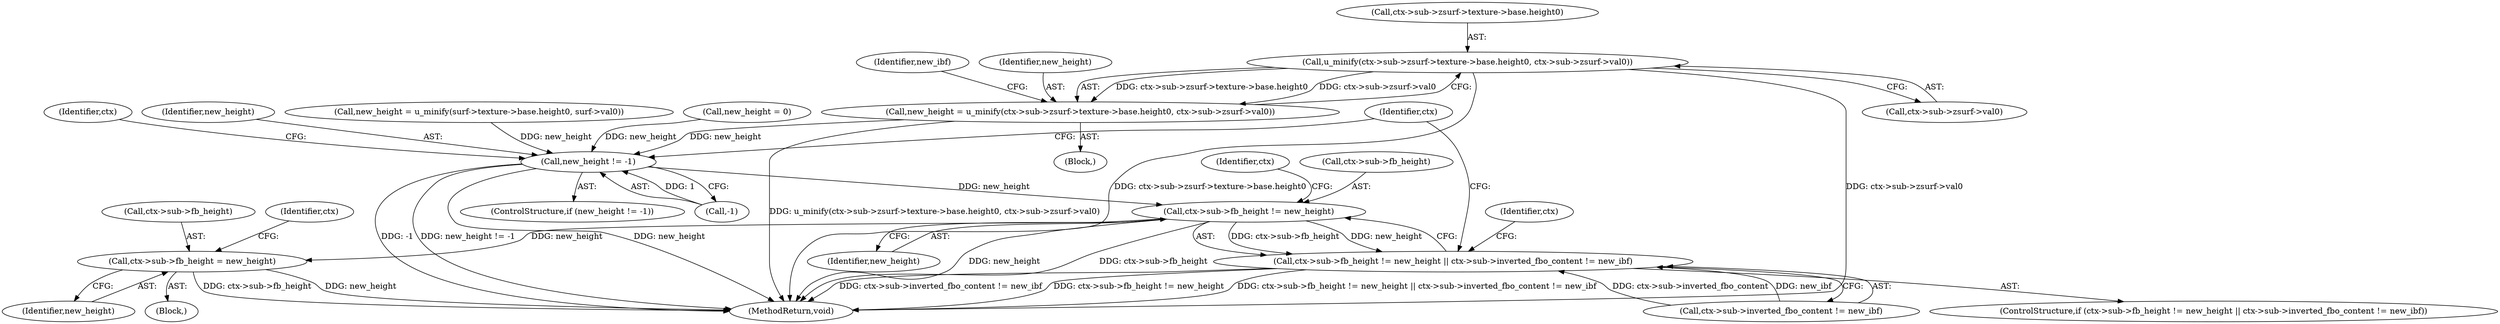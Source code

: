 digraph "0_virglrenderer_48f67f60967f963b698ec8df57ec6912a43d6282_0@pointer" {
"1000332" [label="(Call,u_minify(ctx->sub->zsurf->texture->base.height0, ctx->sub->zsurf->val0))"];
"1000330" [label="(Call,new_height = u_minify(ctx->sub->zsurf->texture->base.height0, ctx->sub->zsurf->val0))"];
"1000437" [label="(Call,new_height != -1)"];
"1000444" [label="(Call,ctx->sub->fb_height != new_height)"];
"1000443" [label="(Call,ctx->sub->fb_height != new_height || ctx->sub->inverted_fbo_content != new_ibf)"];
"1000459" [label="(Call,ctx->sub->fb_height = new_height)"];
"1000439" [label="(Call,-1)"];
"1000438" [label="(Identifier,new_height)"];
"1000469" [label="(Identifier,ctx)"];
"1000530" [label="(MethodReturn,void)"];
"1000460" [label="(Call,ctx->sub->fb_height)"];
"1000333" [label="(Call,ctx->sub->zsurf->texture->base.height0)"];
"1000344" [label="(Call,ctx->sub->zsurf->val0)"];
"1000332" [label="(Call,u_minify(ctx->sub->zsurf->texture->base.height0, ctx->sub->zsurf->val0))"];
"1000413" [label="(Call,new_height = u_minify(surf->texture->base.height0, surf->val0))"];
"1000436" [label="(ControlStructure,if (new_height != -1))"];
"1000462" [label="(Identifier,ctx)"];
"1000492" [label="(Identifier,ctx)"];
"1000329" [label="(Block,)"];
"1000352" [label="(Identifier,new_ibf)"];
"1000330" [label="(Call,new_height = u_minify(ctx->sub->zsurf->texture->base.height0, ctx->sub->zsurf->val0))"];
"1000444" [label="(Call,ctx->sub->fb_height != new_height)"];
"1000445" [label="(Call,ctx->sub->fb_height)"];
"1000451" [label="(Call,ctx->sub->inverted_fbo_content != new_ibf)"];
"1000331" [label="(Identifier,new_height)"];
"1000314" [label="(Call,new_height = 0)"];
"1000459" [label="(Call,ctx->sub->fb_height = new_height)"];
"1000454" [label="(Identifier,ctx)"];
"1000465" [label="(Identifier,new_height)"];
"1000437" [label="(Call,new_height != -1)"];
"1000450" [label="(Identifier,new_height)"];
"1000447" [label="(Identifier,ctx)"];
"1000442" [label="(ControlStructure,if (ctx->sub->fb_height != new_height || ctx->sub->inverted_fbo_content != new_ibf))"];
"1000458" [label="(Block,)"];
"1000443" [label="(Call,ctx->sub->fb_height != new_height || ctx->sub->inverted_fbo_content != new_ibf)"];
"1000332" -> "1000330"  [label="AST: "];
"1000332" -> "1000344"  [label="CFG: "];
"1000333" -> "1000332"  [label="AST: "];
"1000344" -> "1000332"  [label="AST: "];
"1000330" -> "1000332"  [label="CFG: "];
"1000332" -> "1000530"  [label="DDG: ctx->sub->zsurf->texture->base.height0"];
"1000332" -> "1000530"  [label="DDG: ctx->sub->zsurf->val0"];
"1000332" -> "1000330"  [label="DDG: ctx->sub->zsurf->texture->base.height0"];
"1000332" -> "1000330"  [label="DDG: ctx->sub->zsurf->val0"];
"1000330" -> "1000329"  [label="AST: "];
"1000331" -> "1000330"  [label="AST: "];
"1000352" -> "1000330"  [label="CFG: "];
"1000330" -> "1000530"  [label="DDG: u_minify(ctx->sub->zsurf->texture->base.height0, ctx->sub->zsurf->val0)"];
"1000330" -> "1000437"  [label="DDG: new_height"];
"1000437" -> "1000436"  [label="AST: "];
"1000437" -> "1000439"  [label="CFG: "];
"1000438" -> "1000437"  [label="AST: "];
"1000439" -> "1000437"  [label="AST: "];
"1000447" -> "1000437"  [label="CFG: "];
"1000492" -> "1000437"  [label="CFG: "];
"1000437" -> "1000530"  [label="DDG: new_height != -1"];
"1000437" -> "1000530"  [label="DDG: new_height"];
"1000437" -> "1000530"  [label="DDG: -1"];
"1000314" -> "1000437"  [label="DDG: new_height"];
"1000413" -> "1000437"  [label="DDG: new_height"];
"1000439" -> "1000437"  [label="DDG: 1"];
"1000437" -> "1000444"  [label="DDG: new_height"];
"1000444" -> "1000443"  [label="AST: "];
"1000444" -> "1000450"  [label="CFG: "];
"1000445" -> "1000444"  [label="AST: "];
"1000450" -> "1000444"  [label="AST: "];
"1000454" -> "1000444"  [label="CFG: "];
"1000443" -> "1000444"  [label="CFG: "];
"1000444" -> "1000530"  [label="DDG: new_height"];
"1000444" -> "1000530"  [label="DDG: ctx->sub->fb_height"];
"1000444" -> "1000443"  [label="DDG: ctx->sub->fb_height"];
"1000444" -> "1000443"  [label="DDG: new_height"];
"1000444" -> "1000459"  [label="DDG: new_height"];
"1000443" -> "1000442"  [label="AST: "];
"1000443" -> "1000451"  [label="CFG: "];
"1000451" -> "1000443"  [label="AST: "];
"1000462" -> "1000443"  [label="CFG: "];
"1000492" -> "1000443"  [label="CFG: "];
"1000443" -> "1000530"  [label="DDG: ctx->sub->fb_height != new_height || ctx->sub->inverted_fbo_content != new_ibf"];
"1000443" -> "1000530"  [label="DDG: ctx->sub->inverted_fbo_content != new_ibf"];
"1000443" -> "1000530"  [label="DDG: ctx->sub->fb_height != new_height"];
"1000451" -> "1000443"  [label="DDG: ctx->sub->inverted_fbo_content"];
"1000451" -> "1000443"  [label="DDG: new_ibf"];
"1000459" -> "1000458"  [label="AST: "];
"1000459" -> "1000465"  [label="CFG: "];
"1000460" -> "1000459"  [label="AST: "];
"1000465" -> "1000459"  [label="AST: "];
"1000469" -> "1000459"  [label="CFG: "];
"1000459" -> "1000530"  [label="DDG: ctx->sub->fb_height"];
"1000459" -> "1000530"  [label="DDG: new_height"];
}
